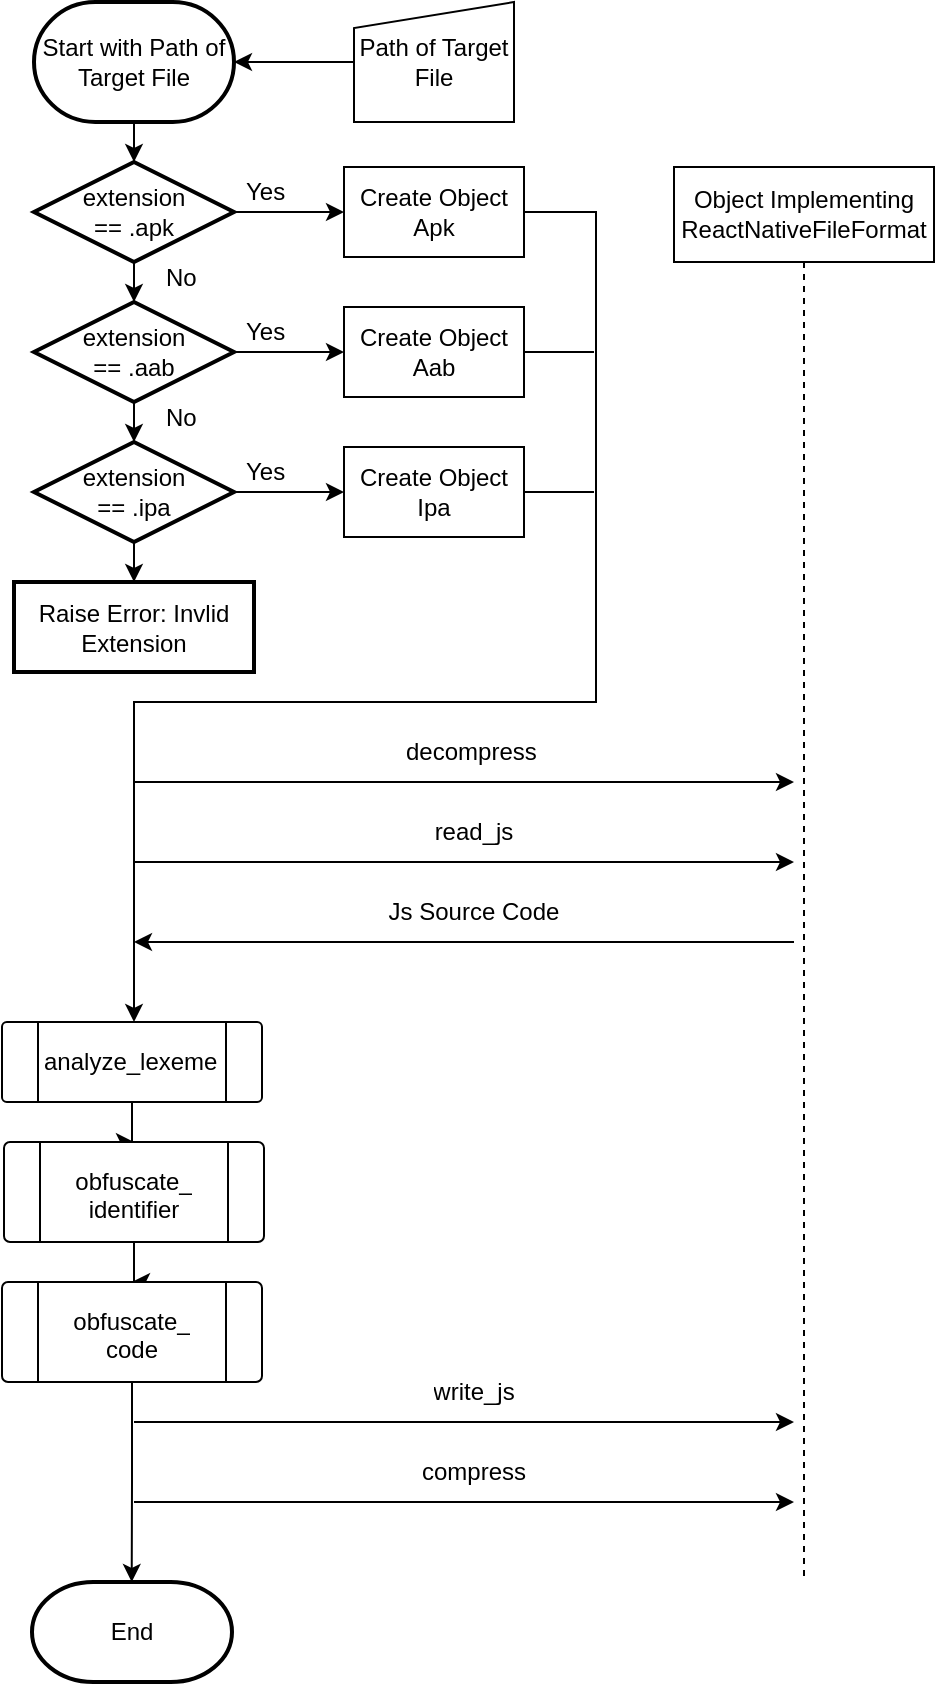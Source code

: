 <mxfile version="22.1.11" type="github">
  <diagram id="C5RBs43oDa-KdzZeNtuy" name="Page-1">
    <mxGraphModel dx="823" dy="550" grid="1" gridSize="10" guides="1" tooltips="1" connect="1" arrows="1" fold="1" page="1" pageScale="1" pageWidth="827" pageHeight="1169" math="0" shadow="0">
      <root>
        <mxCell id="WIyWlLk6GJQsqaUBKTNV-0" />
        <mxCell id="WIyWlLk6GJQsqaUBKTNV-1" parent="WIyWlLk6GJQsqaUBKTNV-0" />
        <mxCell id="ZD5niyjhzPdkFjPMz-g3-32" style="edgeStyle=orthogonalEdgeStyle;rounded=0;orthogonalLoop=1;jettySize=auto;html=1;exitX=0.5;exitY=1;exitDx=0;exitDy=0;exitPerimeter=0;" edge="1" parent="WIyWlLk6GJQsqaUBKTNV-1" source="ZD5niyjhzPdkFjPMz-g3-0" target="ZD5niyjhzPdkFjPMz-g3-3">
          <mxGeometry relative="1" as="geometry" />
        </mxCell>
        <mxCell id="ZD5niyjhzPdkFjPMz-g3-0" value="Start with Path of Target File" style="strokeWidth=2;html=1;shape=mxgraph.flowchart.terminator;whiteSpace=wrap;" vertex="1" parent="WIyWlLk6GJQsqaUBKTNV-1">
          <mxGeometry x="120" y="50" width="100" height="60" as="geometry" />
        </mxCell>
        <mxCell id="ZD5niyjhzPdkFjPMz-g3-2" value="" style="edgeStyle=orthogonalEdgeStyle;rounded=0;orthogonalLoop=1;jettySize=auto;html=1;" edge="1" parent="WIyWlLk6GJQsqaUBKTNV-1" source="ZD5niyjhzPdkFjPMz-g3-1" target="ZD5niyjhzPdkFjPMz-g3-0">
          <mxGeometry relative="1" as="geometry" />
        </mxCell>
        <mxCell id="ZD5niyjhzPdkFjPMz-g3-1" value="Path of Target File" style="shape=manualInput;whiteSpace=wrap;html=1;size=13;" vertex="1" parent="WIyWlLk6GJQsqaUBKTNV-1">
          <mxGeometry x="280" y="50" width="80" height="60" as="geometry" />
        </mxCell>
        <mxCell id="ZD5niyjhzPdkFjPMz-g3-14" style="edgeStyle=orthogonalEdgeStyle;rounded=0;orthogonalLoop=1;jettySize=auto;html=1;exitX=1;exitY=0.5;exitDx=0;exitDy=0;exitPerimeter=0;entryX=0;entryY=0.5;entryDx=0;entryDy=0;" edge="1" parent="WIyWlLk6GJQsqaUBKTNV-1" source="ZD5niyjhzPdkFjPMz-g3-3" target="ZD5niyjhzPdkFjPMz-g3-6">
          <mxGeometry relative="1" as="geometry" />
        </mxCell>
        <mxCell id="ZD5niyjhzPdkFjPMz-g3-3" value="extension &lt;br&gt;== .apk" style="strokeWidth=2;html=1;shape=mxgraph.flowchart.decision;whiteSpace=wrap;" vertex="1" parent="WIyWlLk6GJQsqaUBKTNV-1">
          <mxGeometry x="120" y="130" width="100" height="50" as="geometry" />
        </mxCell>
        <mxCell id="ZD5niyjhzPdkFjPMz-g3-15" style="edgeStyle=orthogonalEdgeStyle;rounded=0;orthogonalLoop=1;jettySize=auto;html=1;exitX=1;exitY=0.5;exitDx=0;exitDy=0;exitPerimeter=0;entryX=0;entryY=0.5;entryDx=0;entryDy=0;" edge="1" parent="WIyWlLk6GJQsqaUBKTNV-1" source="ZD5niyjhzPdkFjPMz-g3-4" target="ZD5niyjhzPdkFjPMz-g3-7">
          <mxGeometry relative="1" as="geometry" />
        </mxCell>
        <mxCell id="ZD5niyjhzPdkFjPMz-g3-4" value="extension &lt;br&gt;== .aab" style="strokeWidth=2;html=1;shape=mxgraph.flowchart.decision;whiteSpace=wrap;" vertex="1" parent="WIyWlLk6GJQsqaUBKTNV-1">
          <mxGeometry x="120" y="200" width="100" height="50" as="geometry" />
        </mxCell>
        <mxCell id="ZD5niyjhzPdkFjPMz-g3-21" style="edgeStyle=orthogonalEdgeStyle;rounded=0;orthogonalLoop=1;jettySize=auto;html=1;exitX=1;exitY=0.5;exitDx=0;exitDy=0;exitPerimeter=0;entryX=0;entryY=0.5;entryDx=0;entryDy=0;" edge="1" parent="WIyWlLk6GJQsqaUBKTNV-1" source="ZD5niyjhzPdkFjPMz-g3-5" target="ZD5niyjhzPdkFjPMz-g3-8">
          <mxGeometry relative="1" as="geometry" />
        </mxCell>
        <mxCell id="ZD5niyjhzPdkFjPMz-g3-25" value="" style="edgeStyle=orthogonalEdgeStyle;rounded=0;orthogonalLoop=1;jettySize=auto;html=1;" edge="1" parent="WIyWlLk6GJQsqaUBKTNV-1" source="ZD5niyjhzPdkFjPMz-g3-5" target="ZD5niyjhzPdkFjPMz-g3-24">
          <mxGeometry relative="1" as="geometry" />
        </mxCell>
        <mxCell id="ZD5niyjhzPdkFjPMz-g3-5" value="extension &lt;br&gt;== .ipa" style="strokeWidth=2;html=1;shape=mxgraph.flowchart.decision;whiteSpace=wrap;" vertex="1" parent="WIyWlLk6GJQsqaUBKTNV-1">
          <mxGeometry x="120" y="270" width="100" height="50" as="geometry" />
        </mxCell>
        <mxCell id="ZD5niyjhzPdkFjPMz-g3-33" style="edgeStyle=orthogonalEdgeStyle;rounded=0;orthogonalLoop=1;jettySize=auto;html=1;exitX=1;exitY=0.5;exitDx=0;exitDy=0;" edge="1" parent="WIyWlLk6GJQsqaUBKTNV-1" source="ZD5niyjhzPdkFjPMz-g3-6">
          <mxGeometry relative="1" as="geometry">
            <mxPoint x="170" y="560" as="targetPoint" />
            <Array as="points">
              <mxPoint x="401" y="155" />
              <mxPoint x="401" y="400" />
              <mxPoint x="170" y="400" />
            </Array>
          </mxGeometry>
        </mxCell>
        <mxCell id="ZD5niyjhzPdkFjPMz-g3-6" value="Create Object Apk" style="rounded=0;whiteSpace=wrap;html=1;" vertex="1" parent="WIyWlLk6GJQsqaUBKTNV-1">
          <mxGeometry x="275" y="132.5" width="90" height="45" as="geometry" />
        </mxCell>
        <mxCell id="ZD5niyjhzPdkFjPMz-g3-34" style="edgeStyle=orthogonalEdgeStyle;rounded=0;orthogonalLoop=1;jettySize=auto;html=1;exitX=1;exitY=0.5;exitDx=0;exitDy=0;endArrow=none;endFill=0;" edge="1" parent="WIyWlLk6GJQsqaUBKTNV-1" source="ZD5niyjhzPdkFjPMz-g3-7">
          <mxGeometry relative="1" as="geometry">
            <mxPoint x="400" y="225" as="targetPoint" />
          </mxGeometry>
        </mxCell>
        <mxCell id="ZD5niyjhzPdkFjPMz-g3-7" value="Create Object Aab" style="rounded=0;whiteSpace=wrap;html=1;" vertex="1" parent="WIyWlLk6GJQsqaUBKTNV-1">
          <mxGeometry x="275" y="202.5" width="90" height="45" as="geometry" />
        </mxCell>
        <mxCell id="ZD5niyjhzPdkFjPMz-g3-37" style="edgeStyle=orthogonalEdgeStyle;rounded=0;orthogonalLoop=1;jettySize=auto;html=1;exitX=1;exitY=0.5;exitDx=0;exitDy=0;endArrow=none;endFill=0;" edge="1" parent="WIyWlLk6GJQsqaUBKTNV-1" source="ZD5niyjhzPdkFjPMz-g3-8">
          <mxGeometry relative="1" as="geometry">
            <mxPoint x="400" y="295" as="targetPoint" />
          </mxGeometry>
        </mxCell>
        <mxCell id="ZD5niyjhzPdkFjPMz-g3-8" value="Create Object Ipa" style="rounded=0;whiteSpace=wrap;html=1;" vertex="1" parent="WIyWlLk6GJQsqaUBKTNV-1">
          <mxGeometry x="275" y="272.5" width="90" height="45" as="geometry" />
        </mxCell>
        <mxCell id="ZD5niyjhzPdkFjPMz-g3-9" style="edgeStyle=orthogonalEdgeStyle;rounded=0;orthogonalLoop=1;jettySize=auto;html=1;exitX=0.5;exitY=1;exitDx=0;exitDy=0;exitPerimeter=0;entryX=0.5;entryY=0;entryDx=0;entryDy=0;entryPerimeter=0;" edge="1" parent="WIyWlLk6GJQsqaUBKTNV-1" source="ZD5niyjhzPdkFjPMz-g3-3" target="ZD5niyjhzPdkFjPMz-g3-4">
          <mxGeometry relative="1" as="geometry" />
        </mxCell>
        <mxCell id="ZD5niyjhzPdkFjPMz-g3-11" value="No" style="text;strokeColor=none;fillColor=none;align=left;verticalAlign=middle;spacingLeft=4;spacingRight=4;overflow=hidden;points=[[0,0.5],[1,0.5]];portConstraint=eastwest;rotatable=0;whiteSpace=wrap;html=1;" vertex="1" parent="WIyWlLk6GJQsqaUBKTNV-1">
          <mxGeometry x="180" y="172.5" width="30" height="30" as="geometry" />
        </mxCell>
        <mxCell id="ZD5niyjhzPdkFjPMz-g3-12" style="edgeStyle=orthogonalEdgeStyle;rounded=0;orthogonalLoop=1;jettySize=auto;html=1;exitX=0.5;exitY=1;exitDx=0;exitDy=0;exitPerimeter=0;entryX=0.5;entryY=0;entryDx=0;entryDy=0;entryPerimeter=0;" edge="1" parent="WIyWlLk6GJQsqaUBKTNV-1" source="ZD5niyjhzPdkFjPMz-g3-4" target="ZD5niyjhzPdkFjPMz-g3-5">
          <mxGeometry relative="1" as="geometry" />
        </mxCell>
        <mxCell id="ZD5niyjhzPdkFjPMz-g3-13" value="No" style="text;strokeColor=none;fillColor=none;align=left;verticalAlign=middle;spacingLeft=4;spacingRight=4;overflow=hidden;points=[[0,0.5],[1,0.5]];portConstraint=eastwest;rotatable=0;whiteSpace=wrap;html=1;" vertex="1" parent="WIyWlLk6GJQsqaUBKTNV-1">
          <mxGeometry x="180" y="242.5" width="30" height="30" as="geometry" />
        </mxCell>
        <mxCell id="ZD5niyjhzPdkFjPMz-g3-17" value="Yes" style="text;strokeColor=none;fillColor=none;align=left;verticalAlign=middle;spacingLeft=4;spacingRight=4;overflow=hidden;points=[[0,0.5],[1,0.5]];portConstraint=eastwest;rotatable=0;whiteSpace=wrap;html=1;" vertex="1" parent="WIyWlLk6GJQsqaUBKTNV-1">
          <mxGeometry x="220" y="130" width="30" height="30" as="geometry" />
        </mxCell>
        <mxCell id="ZD5niyjhzPdkFjPMz-g3-18" value="Yes" style="text;strokeColor=none;fillColor=none;align=left;verticalAlign=middle;spacingLeft=4;spacingRight=4;overflow=hidden;points=[[0,0.5],[1,0.5]];portConstraint=eastwest;rotatable=0;whiteSpace=wrap;html=1;" vertex="1" parent="WIyWlLk6GJQsqaUBKTNV-1">
          <mxGeometry x="220" y="200" width="30" height="30" as="geometry" />
        </mxCell>
        <mxCell id="ZD5niyjhzPdkFjPMz-g3-22" value="Yes" style="text;strokeColor=none;fillColor=none;align=left;verticalAlign=middle;spacingLeft=4;spacingRight=4;overflow=hidden;points=[[0,0.5],[1,0.5]];portConstraint=eastwest;rotatable=0;whiteSpace=wrap;html=1;" vertex="1" parent="WIyWlLk6GJQsqaUBKTNV-1">
          <mxGeometry x="220" y="270" width="30" height="30" as="geometry" />
        </mxCell>
        <mxCell id="ZD5niyjhzPdkFjPMz-g3-24" value="Raise Error: Invlid Extension" style="whiteSpace=wrap;html=1;strokeWidth=2;" vertex="1" parent="WIyWlLk6GJQsqaUBKTNV-1">
          <mxGeometry x="110" y="340" width="120" height="45" as="geometry" />
        </mxCell>
        <mxCell id="ZD5niyjhzPdkFjPMz-g3-45" style="edgeStyle=orthogonalEdgeStyle;rounded=0;orthogonalLoop=1;jettySize=auto;html=1;exitX=0.5;exitY=1;exitDx=0;exitDy=0;dashed=1;endArrow=none;endFill=0;" edge="1" parent="WIyWlLk6GJQsqaUBKTNV-1" source="ZD5niyjhzPdkFjPMz-g3-43">
          <mxGeometry relative="1" as="geometry">
            <mxPoint x="505" y="840" as="targetPoint" />
          </mxGeometry>
        </mxCell>
        <mxCell id="ZD5niyjhzPdkFjPMz-g3-43" value="Object Implementing ReactNativeFileFormat" style="rounded=0;whiteSpace=wrap;html=1;" vertex="1" parent="WIyWlLk6GJQsqaUBKTNV-1">
          <mxGeometry x="440" y="132.5" width="130" height="47.5" as="geometry" />
        </mxCell>
        <mxCell id="ZD5niyjhzPdkFjPMz-g3-46" value="" style="endArrow=classic;html=1;rounded=0;" edge="1" parent="WIyWlLk6GJQsqaUBKTNV-1">
          <mxGeometry width="50" height="50" relative="1" as="geometry">
            <mxPoint x="170" y="440" as="sourcePoint" />
            <mxPoint x="500" y="440" as="targetPoint" />
          </mxGeometry>
        </mxCell>
        <mxCell id="ZD5niyjhzPdkFjPMz-g3-48" value="decompress" style="text;strokeColor=none;fillColor=none;align=left;verticalAlign=middle;spacingLeft=4;spacingRight=4;overflow=hidden;points=[[0,0.5],[1,0.5]];portConstraint=eastwest;rotatable=0;whiteSpace=wrap;html=1;" vertex="1" parent="WIyWlLk6GJQsqaUBKTNV-1">
          <mxGeometry x="300" y="410" width="80" height="30" as="geometry" />
        </mxCell>
        <mxCell id="ZD5niyjhzPdkFjPMz-g3-49" value="" style="endArrow=classic;html=1;rounded=0;" edge="1" parent="WIyWlLk6GJQsqaUBKTNV-1">
          <mxGeometry width="50" height="50" relative="1" as="geometry">
            <mxPoint x="170" y="480" as="sourcePoint" />
            <mxPoint x="500" y="480" as="targetPoint" />
          </mxGeometry>
        </mxCell>
        <mxCell id="ZD5niyjhzPdkFjPMz-g3-50" value="read_js" style="text;strokeColor=none;fillColor=none;align=center;verticalAlign=middle;spacingLeft=4;spacingRight=4;overflow=hidden;points=[[0,0.5],[1,0.5]];portConstraint=eastwest;rotatable=0;whiteSpace=wrap;html=1;" vertex="1" parent="WIyWlLk6GJQsqaUBKTNV-1">
          <mxGeometry x="300" y="450" width="80" height="30" as="geometry" />
        </mxCell>
        <mxCell id="ZD5niyjhzPdkFjPMz-g3-52" value="" style="endArrow=none;html=1;rounded=0;endFill=0;startArrow=classic;startFill=1;" edge="1" parent="WIyWlLk6GJQsqaUBKTNV-1">
          <mxGeometry width="50" height="50" relative="1" as="geometry">
            <mxPoint x="170" y="520" as="sourcePoint" />
            <mxPoint x="500" y="520" as="targetPoint" />
          </mxGeometry>
        </mxCell>
        <mxCell id="ZD5niyjhzPdkFjPMz-g3-53" value="Js Source Code" style="text;strokeColor=none;fillColor=none;align=center;verticalAlign=middle;spacingLeft=4;spacingRight=4;overflow=hidden;points=[[0,0.5],[1,0.5]];portConstraint=eastwest;rotatable=0;whiteSpace=wrap;html=1;" vertex="1" parent="WIyWlLk6GJQsqaUBKTNV-1">
          <mxGeometry x="290" y="490" width="100" height="30" as="geometry" />
        </mxCell>
        <mxCell id="ZD5niyjhzPdkFjPMz-g3-56" value="" style="group" vertex="1" connectable="0" parent="WIyWlLk6GJQsqaUBKTNV-1">
          <mxGeometry x="104" y="560" width="130" height="40" as="geometry" />
        </mxCell>
        <mxCell id="ZD5niyjhzPdkFjPMz-g3-54" value="" style="verticalLabelPosition=bottom;verticalAlign=top;html=1;shape=process;whiteSpace=wrap;rounded=1;size=0.14;arcSize=6;" vertex="1" parent="ZD5niyjhzPdkFjPMz-g3-56">
          <mxGeometry width="130" height="40" as="geometry" />
        </mxCell>
        <mxCell id="ZD5niyjhzPdkFjPMz-g3-55" value="analyze_lexeme" style="text;strokeColor=none;fillColor=none;align=left;verticalAlign=middle;spacingLeft=4;spacingRight=4;overflow=hidden;points=[[0,0.5],[1,0.5]];portConstraint=eastwest;rotatable=0;whiteSpace=wrap;html=1;" vertex="1" parent="ZD5niyjhzPdkFjPMz-g3-56">
          <mxGeometry x="15" y="10" width="100" height="20" as="geometry" />
        </mxCell>
        <mxCell id="ZD5niyjhzPdkFjPMz-g3-61" value="" style="edgeStyle=orthogonalEdgeStyle;rounded=0;orthogonalLoop=1;jettySize=auto;html=1;" edge="1" parent="WIyWlLk6GJQsqaUBKTNV-1" source="ZD5niyjhzPdkFjPMz-g3-57" target="ZD5niyjhzPdkFjPMz-g3-60">
          <mxGeometry relative="1" as="geometry" />
        </mxCell>
        <mxCell id="ZD5niyjhzPdkFjPMz-g3-58" value="" style="edgeStyle=orthogonalEdgeStyle;rounded=0;orthogonalLoop=1;jettySize=auto;html=1;" edge="1" parent="WIyWlLk6GJQsqaUBKTNV-1" source="ZD5niyjhzPdkFjPMz-g3-54" target="ZD5niyjhzPdkFjPMz-g3-57">
          <mxGeometry relative="1" as="geometry" />
        </mxCell>
        <mxCell id="ZD5niyjhzPdkFjPMz-g3-63" value="" style="group" vertex="1" connectable="0" parent="WIyWlLk6GJQsqaUBKTNV-1">
          <mxGeometry x="105" y="620" width="130" height="50" as="geometry" />
        </mxCell>
        <mxCell id="ZD5niyjhzPdkFjPMz-g3-57" value="" style="verticalLabelPosition=bottom;verticalAlign=top;html=1;shape=process;whiteSpace=wrap;rounded=1;size=0.14;arcSize=6;" vertex="1" parent="ZD5niyjhzPdkFjPMz-g3-63">
          <mxGeometry width="130" height="50" as="geometry" />
        </mxCell>
        <mxCell id="ZD5niyjhzPdkFjPMz-g3-59" value="obfuscate_&lt;br&gt;&lt;div style=&quot;&quot;&gt;identifier&lt;/div&gt;" style="text;strokeColor=none;fillColor=none;align=center;verticalAlign=middle;spacingLeft=4;spacingRight=4;overflow=hidden;points=[[0,0.5],[1,0.5]];portConstraint=eastwest;rotatable=0;whiteSpace=wrap;html=1;" vertex="1" parent="ZD5niyjhzPdkFjPMz-g3-63">
          <mxGeometry x="15" y="10" width="100" height="30" as="geometry" />
        </mxCell>
        <mxCell id="ZD5niyjhzPdkFjPMz-g3-64" value="" style="group" vertex="1" connectable="0" parent="WIyWlLk6GJQsqaUBKTNV-1">
          <mxGeometry x="104" y="690" width="130" height="50" as="geometry" />
        </mxCell>
        <mxCell id="ZD5niyjhzPdkFjPMz-g3-65" style="edgeStyle=orthogonalEdgeStyle;rounded=0;orthogonalLoop=1;jettySize=auto;html=1;exitX=0.5;exitY=1;exitDx=0;exitDy=0;" edge="1" parent="ZD5niyjhzPdkFjPMz-g3-64" source="ZD5niyjhzPdkFjPMz-g3-60">
          <mxGeometry relative="1" as="geometry">
            <mxPoint x="64.857" y="150" as="targetPoint" />
          </mxGeometry>
        </mxCell>
        <mxCell id="ZD5niyjhzPdkFjPMz-g3-60" value="" style="verticalLabelPosition=bottom;verticalAlign=top;html=1;shape=process;whiteSpace=wrap;rounded=1;size=0.14;arcSize=6;" vertex="1" parent="ZD5niyjhzPdkFjPMz-g3-64">
          <mxGeometry width="130" height="50" as="geometry" />
        </mxCell>
        <mxCell id="ZD5niyjhzPdkFjPMz-g3-62" value="obfuscate_&lt;br&gt;&lt;div style=&quot;&quot;&gt;code&lt;/div&gt;" style="text;strokeColor=none;fillColor=none;align=center;verticalAlign=middle;spacingLeft=4;spacingRight=4;overflow=hidden;points=[[0,0.5],[1,0.5]];portConstraint=eastwest;rotatable=0;whiteSpace=wrap;html=1;" vertex="1" parent="ZD5niyjhzPdkFjPMz-g3-64">
          <mxGeometry x="15" y="10" width="100" height="30" as="geometry" />
        </mxCell>
        <mxCell id="ZD5niyjhzPdkFjPMz-g3-66" value="" style="endArrow=classic;html=1;rounded=0;" edge="1" parent="WIyWlLk6GJQsqaUBKTNV-1">
          <mxGeometry width="50" height="50" relative="1" as="geometry">
            <mxPoint x="170" y="760" as="sourcePoint" />
            <mxPoint x="500" y="760" as="targetPoint" />
          </mxGeometry>
        </mxCell>
        <mxCell id="ZD5niyjhzPdkFjPMz-g3-67" value="" style="endArrow=classic;html=1;rounded=0;" edge="1" parent="WIyWlLk6GJQsqaUBKTNV-1">
          <mxGeometry width="50" height="50" relative="1" as="geometry">
            <mxPoint x="170" y="800" as="sourcePoint" />
            <mxPoint x="500" y="800" as="targetPoint" />
          </mxGeometry>
        </mxCell>
        <mxCell id="ZD5niyjhzPdkFjPMz-g3-68" value="write_js" style="text;strokeColor=none;fillColor=none;align=center;verticalAlign=middle;spacingLeft=4;spacingRight=4;overflow=hidden;points=[[0,0.5],[1,0.5]];portConstraint=eastwest;rotatable=0;whiteSpace=wrap;html=1;" vertex="1" parent="WIyWlLk6GJQsqaUBKTNV-1">
          <mxGeometry x="290" y="730" width="100" height="30" as="geometry" />
        </mxCell>
        <mxCell id="ZD5niyjhzPdkFjPMz-g3-69" value="compress" style="text;strokeColor=none;fillColor=none;align=center;verticalAlign=middle;spacingLeft=4;spacingRight=4;overflow=hidden;points=[[0,0.5],[1,0.5]];portConstraint=eastwest;rotatable=0;whiteSpace=wrap;html=1;" vertex="1" parent="WIyWlLk6GJQsqaUBKTNV-1">
          <mxGeometry x="290" y="770" width="100" height="30" as="geometry" />
        </mxCell>
        <mxCell id="ZD5niyjhzPdkFjPMz-g3-70" value="End" style="strokeWidth=2;html=1;shape=mxgraph.flowchart.terminator;whiteSpace=wrap;" vertex="1" parent="WIyWlLk6GJQsqaUBKTNV-1">
          <mxGeometry x="119" y="840" width="100" height="50" as="geometry" />
        </mxCell>
      </root>
    </mxGraphModel>
  </diagram>
</mxfile>
